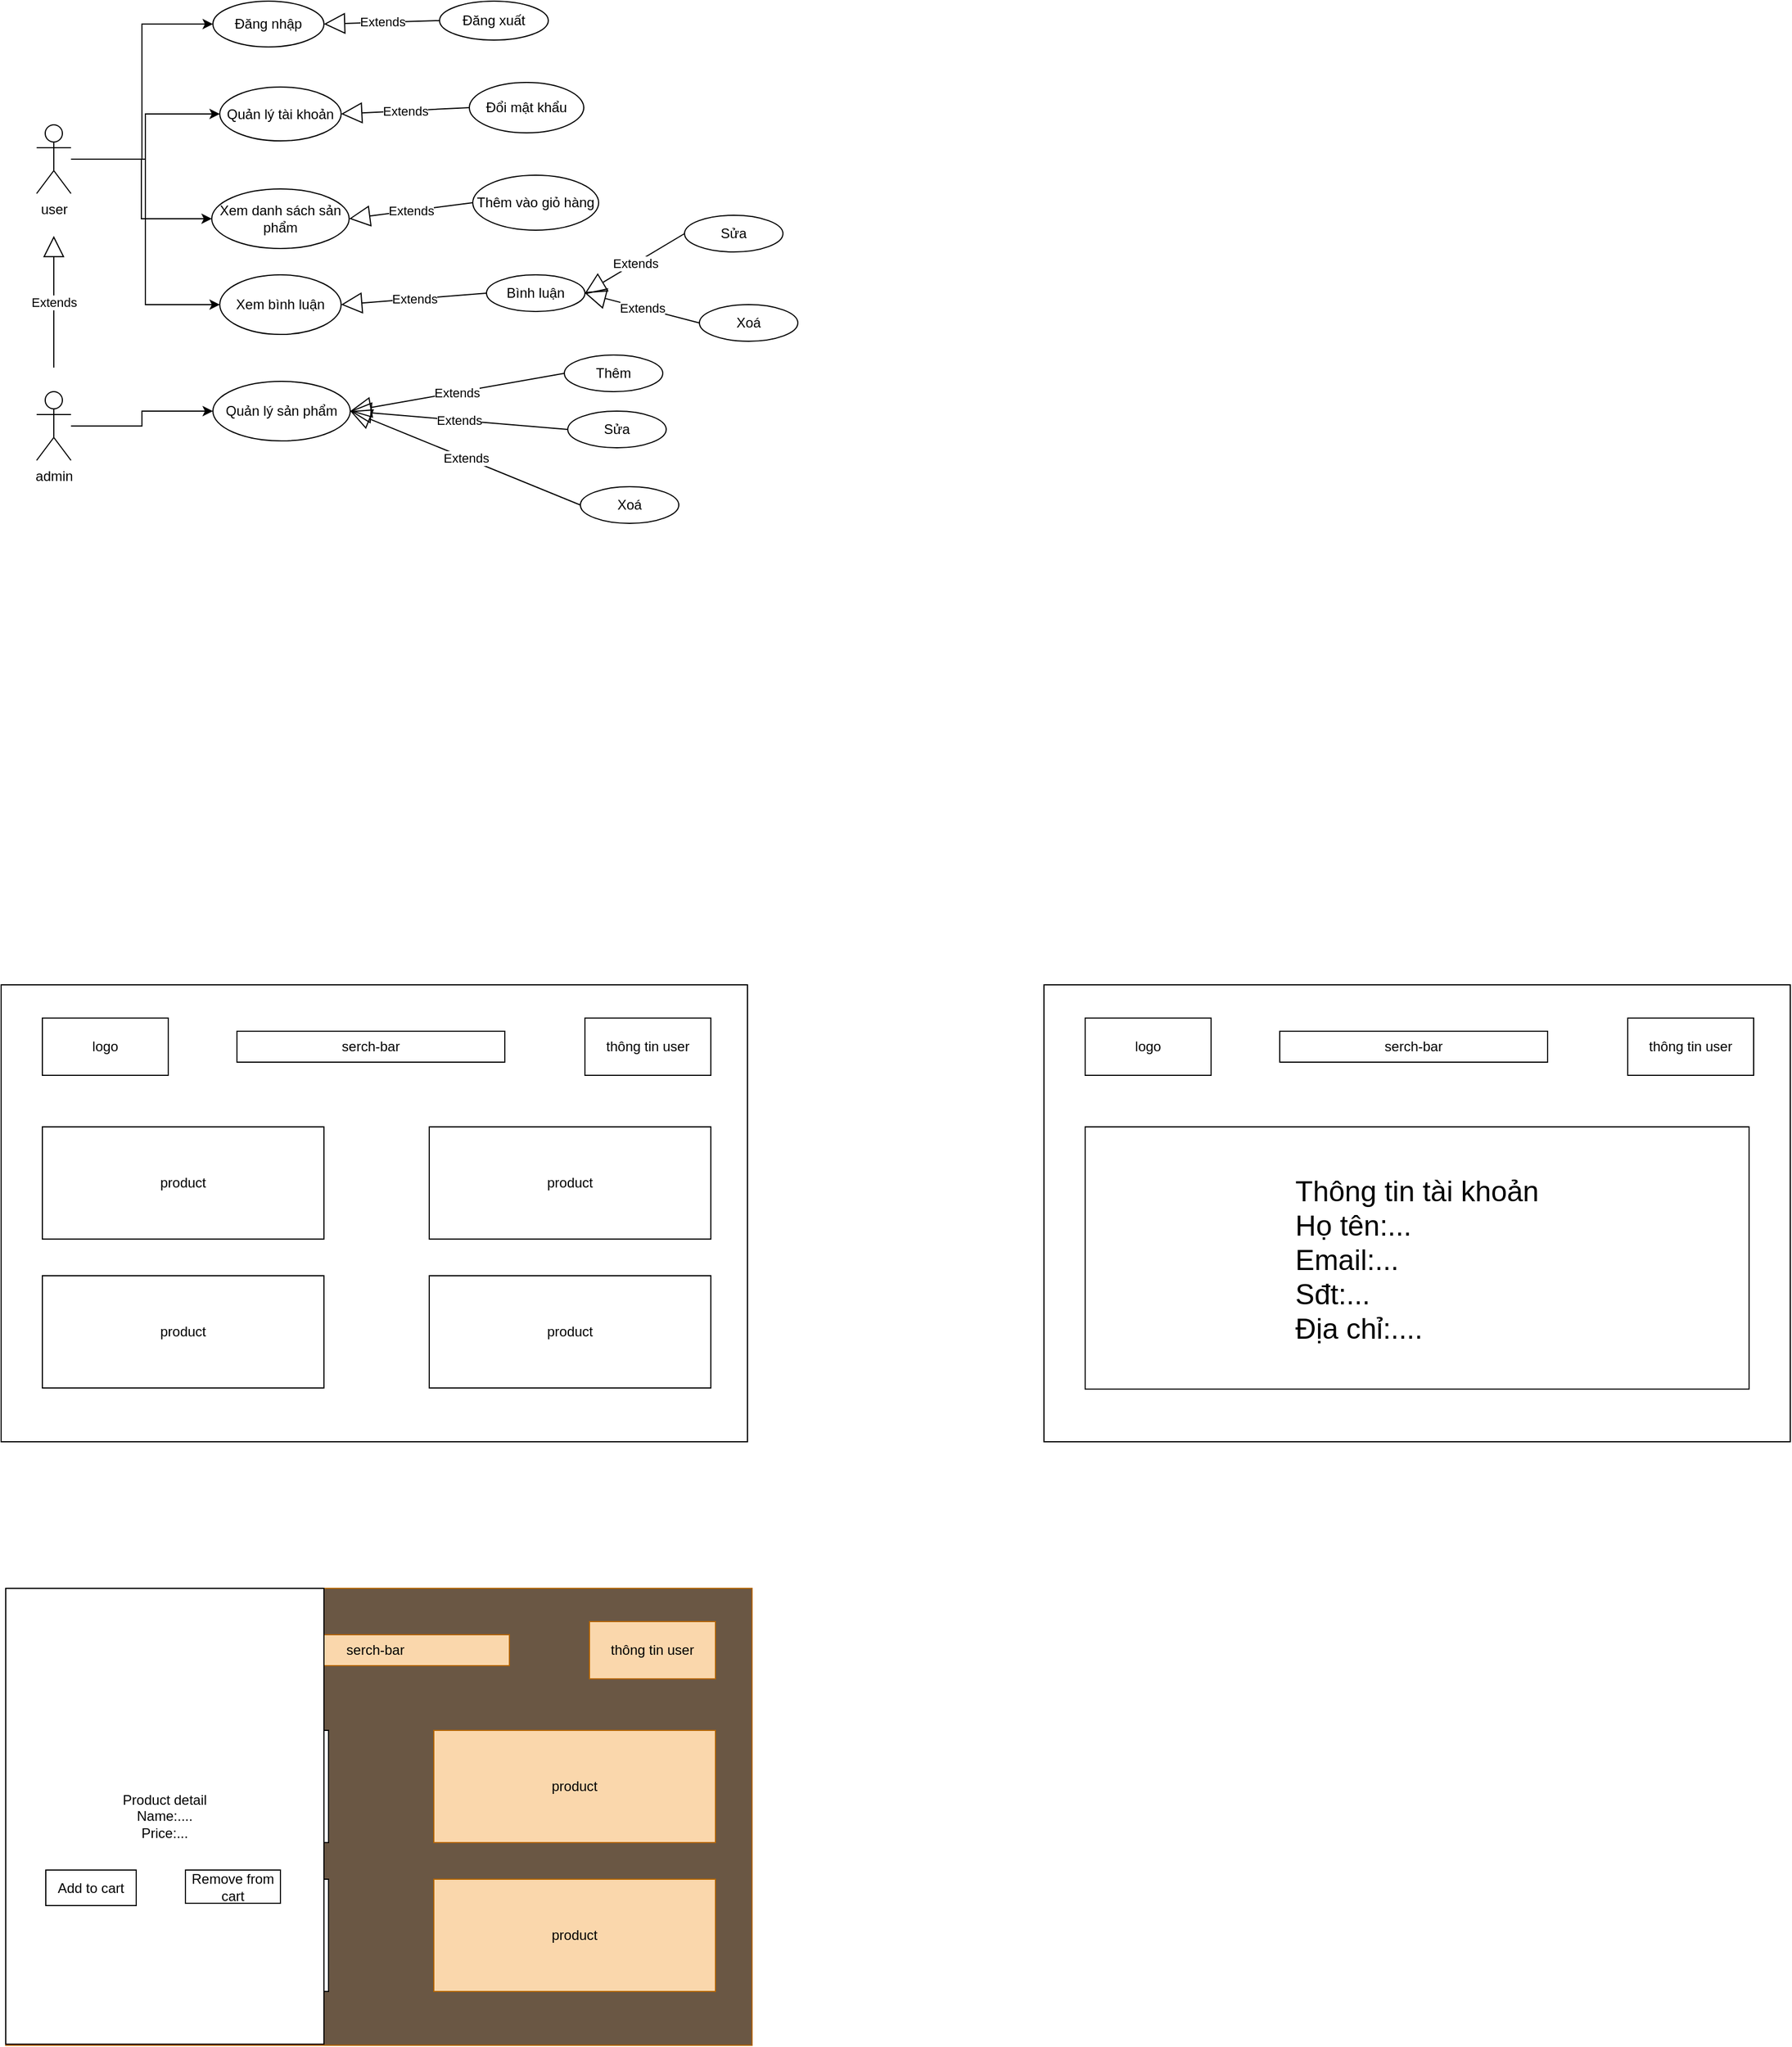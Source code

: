 <mxfile version="21.6.1" type="device">
  <diagram name="Page-1" id="V-QRVLi6KZcERx1S7Txg">
    <mxGraphModel dx="942" dy="566" grid="0" gridSize="10" guides="1" tooltips="1" connect="1" arrows="1" fold="1" page="1" pageScale="1" pageWidth="2339" pageHeight="3300" background="#ffffff" math="0" shadow="0">
      <root>
        <mxCell id="0" />
        <mxCell id="1" parent="0" />
        <mxCell id="zffKU4xffesFOVBArBz9-35" style="edgeStyle=orthogonalEdgeStyle;rounded=0;orthogonalLoop=1;jettySize=auto;html=1;entryX=0;entryY=0.5;entryDx=0;entryDy=0;" edge="1" parent="1" source="zffKU4xffesFOVBArBz9-1" target="zffKU4xffesFOVBArBz9-10">
          <mxGeometry relative="1" as="geometry" />
        </mxCell>
        <mxCell id="zffKU4xffesFOVBArBz9-36" style="edgeStyle=orthogonalEdgeStyle;rounded=0;orthogonalLoop=1;jettySize=auto;html=1;" edge="1" parent="1" source="zffKU4xffesFOVBArBz9-1" target="zffKU4xffesFOVBArBz9-12">
          <mxGeometry relative="1" as="geometry" />
        </mxCell>
        <mxCell id="zffKU4xffesFOVBArBz9-37" style="edgeStyle=orthogonalEdgeStyle;rounded=0;orthogonalLoop=1;jettySize=auto;html=1;entryX=0;entryY=0.5;entryDx=0;entryDy=0;" edge="1" parent="1" source="zffKU4xffesFOVBArBz9-1" target="zffKU4xffesFOVBArBz9-13">
          <mxGeometry relative="1" as="geometry" />
        </mxCell>
        <mxCell id="zffKU4xffesFOVBArBz9-38" style="edgeStyle=orthogonalEdgeStyle;rounded=0;orthogonalLoop=1;jettySize=auto;html=1;entryX=0;entryY=0.5;entryDx=0;entryDy=0;" edge="1" parent="1" source="zffKU4xffesFOVBArBz9-1" target="zffKU4xffesFOVBArBz9-16">
          <mxGeometry relative="1" as="geometry" />
        </mxCell>
        <mxCell id="zffKU4xffesFOVBArBz9-1" value="user" style="shape=umlActor;verticalLabelPosition=bottom;verticalAlign=top;html=1;outlineConnect=0;" vertex="1" parent="1">
          <mxGeometry x="173" y="197" width="30" height="60" as="geometry" />
        </mxCell>
        <mxCell id="zffKU4xffesFOVBArBz9-39" style="edgeStyle=orthogonalEdgeStyle;rounded=0;orthogonalLoop=1;jettySize=auto;html=1;entryX=0;entryY=0.5;entryDx=0;entryDy=0;" edge="1" parent="1" source="zffKU4xffesFOVBArBz9-2" target="zffKU4xffesFOVBArBz9-21">
          <mxGeometry relative="1" as="geometry" />
        </mxCell>
        <mxCell id="zffKU4xffesFOVBArBz9-2" value="admin" style="shape=umlActor;verticalLabelPosition=bottom;verticalAlign=top;html=1;outlineConnect=0;" vertex="1" parent="1">
          <mxGeometry x="173" y="430" width="30" height="60" as="geometry" />
        </mxCell>
        <mxCell id="zffKU4xffesFOVBArBz9-9" value="Extends" style="endArrow=block;endSize=16;endFill=0;html=1;rounded=0;" edge="1" parent="1">
          <mxGeometry width="160" relative="1" as="geometry">
            <mxPoint x="188" y="409" as="sourcePoint" />
            <mxPoint x="188" y="294" as="targetPoint" />
          </mxGeometry>
        </mxCell>
        <mxCell id="zffKU4xffesFOVBArBz9-10" value="Đăng nhập" style="ellipse;whiteSpace=wrap;html=1;" vertex="1" parent="1">
          <mxGeometry x="327" y="89" width="97" height="40" as="geometry" />
        </mxCell>
        <mxCell id="zffKU4xffesFOVBArBz9-11" value="Đăng xuất" style="ellipse;whiteSpace=wrap;html=1;" vertex="1" parent="1">
          <mxGeometry x="525" y="89" width="95" height="34" as="geometry" />
        </mxCell>
        <mxCell id="zffKU4xffesFOVBArBz9-12" value="Quản lý tài khoản" style="ellipse;whiteSpace=wrap;html=1;" vertex="1" parent="1">
          <mxGeometry x="333" y="164" width="106" height="47" as="geometry" />
        </mxCell>
        <mxCell id="zffKU4xffesFOVBArBz9-13" value="Xem danh sách sản phẩm" style="ellipse;whiteSpace=wrap;html=1;" vertex="1" parent="1">
          <mxGeometry x="326" y="253" width="120" height="52" as="geometry" />
        </mxCell>
        <mxCell id="zffKU4xffesFOVBArBz9-14" value="Đổi mật khẩu" style="ellipse;whiteSpace=wrap;html=1;" vertex="1" parent="1">
          <mxGeometry x="551" y="160" width="100" height="44" as="geometry" />
        </mxCell>
        <mxCell id="zffKU4xffesFOVBArBz9-15" value="Thêm vào giỏ hàng" style="ellipse;whiteSpace=wrap;html=1;" vertex="1" parent="1">
          <mxGeometry x="554" y="241" width="110" height="48" as="geometry" />
        </mxCell>
        <mxCell id="zffKU4xffesFOVBArBz9-16" value="Xem bình luận" style="ellipse;whiteSpace=wrap;html=1;" vertex="1" parent="1">
          <mxGeometry x="333" y="328" width="106" height="52" as="geometry" />
        </mxCell>
        <mxCell id="zffKU4xffesFOVBArBz9-17" value="Bình luận" style="ellipse;whiteSpace=wrap;html=1;" vertex="1" parent="1">
          <mxGeometry x="566" y="328" width="86" height="32" as="geometry" />
        </mxCell>
        <mxCell id="zffKU4xffesFOVBArBz9-18" value="Xoá" style="ellipse;whiteSpace=wrap;html=1;" vertex="1" parent="1">
          <mxGeometry x="752" y="354" width="86" height="32" as="geometry" />
        </mxCell>
        <mxCell id="zffKU4xffesFOVBArBz9-19" value="Sửa" style="ellipse;whiteSpace=wrap;html=1;" vertex="1" parent="1">
          <mxGeometry x="739" y="276" width="86" height="32" as="geometry" />
        </mxCell>
        <mxCell id="zffKU4xffesFOVBArBz9-21" value="Quản lý sản phẩm" style="ellipse;whiteSpace=wrap;html=1;" vertex="1" parent="1">
          <mxGeometry x="327" y="421" width="120" height="52" as="geometry" />
        </mxCell>
        <mxCell id="zffKU4xffesFOVBArBz9-22" value="Thêm" style="ellipse;whiteSpace=wrap;html=1;" vertex="1" parent="1">
          <mxGeometry x="634" y="398" width="86" height="32" as="geometry" />
        </mxCell>
        <mxCell id="zffKU4xffesFOVBArBz9-23" value="Sửa" style="ellipse;whiteSpace=wrap;html=1;" vertex="1" parent="1">
          <mxGeometry x="637" y="447" width="86" height="32" as="geometry" />
        </mxCell>
        <mxCell id="zffKU4xffesFOVBArBz9-24" value="Xoá" style="ellipse;whiteSpace=wrap;html=1;" vertex="1" parent="1">
          <mxGeometry x="648" y="513" width="86" height="32" as="geometry" />
        </mxCell>
        <mxCell id="zffKU4xffesFOVBArBz9-25" value="Extends" style="endArrow=block;endSize=16;endFill=0;html=1;rounded=0;entryX=1;entryY=0.5;entryDx=0;entryDy=0;exitX=0;exitY=0.5;exitDx=0;exitDy=0;" edge="1" parent="1" source="zffKU4xffesFOVBArBz9-11" target="zffKU4xffesFOVBArBz9-10">
          <mxGeometry width="160" relative="1" as="geometry">
            <mxPoint x="466" y="220" as="sourcePoint" />
            <mxPoint x="626" y="220" as="targetPoint" />
          </mxGeometry>
        </mxCell>
        <mxCell id="zffKU4xffesFOVBArBz9-26" value="Extends" style="endArrow=block;endSize=16;endFill=0;html=1;rounded=0;entryX=1;entryY=0.5;entryDx=0;entryDy=0;exitX=0;exitY=0.5;exitDx=0;exitDy=0;" edge="1" parent="1" source="zffKU4xffesFOVBArBz9-14" target="zffKU4xffesFOVBArBz9-12">
          <mxGeometry width="160" relative="1" as="geometry">
            <mxPoint x="505" y="114" as="sourcePoint" />
            <mxPoint x="434" y="119" as="targetPoint" />
          </mxGeometry>
        </mxCell>
        <mxCell id="zffKU4xffesFOVBArBz9-27" value="Extends" style="endArrow=block;endSize=16;endFill=0;html=1;rounded=0;entryX=1;entryY=0.5;entryDx=0;entryDy=0;exitX=0;exitY=0.5;exitDx=0;exitDy=0;" edge="1" parent="1" source="zffKU4xffesFOVBArBz9-15" target="zffKU4xffesFOVBArBz9-13">
          <mxGeometry width="160" relative="1" as="geometry">
            <mxPoint x="561" y="192" as="sourcePoint" />
            <mxPoint x="449" y="198" as="targetPoint" />
          </mxGeometry>
        </mxCell>
        <mxCell id="zffKU4xffesFOVBArBz9-28" value="Extends" style="endArrow=block;endSize=16;endFill=0;html=1;rounded=0;entryX=1;entryY=0.5;entryDx=0;entryDy=0;exitX=0;exitY=0.5;exitDx=0;exitDy=0;" edge="1" parent="1" source="zffKU4xffesFOVBArBz9-17" target="zffKU4xffesFOVBArBz9-16">
          <mxGeometry width="160" relative="1" as="geometry">
            <mxPoint x="564" y="275" as="sourcePoint" />
            <mxPoint x="456" y="289" as="targetPoint" />
          </mxGeometry>
        </mxCell>
        <mxCell id="zffKU4xffesFOVBArBz9-29" value="Extends" style="endArrow=block;endSize=16;endFill=0;html=1;rounded=0;entryX=1;entryY=0.5;entryDx=0;entryDy=0;exitX=0;exitY=0.5;exitDx=0;exitDy=0;" edge="1" parent="1" source="zffKU4xffesFOVBArBz9-19" target="zffKU4xffesFOVBArBz9-17">
          <mxGeometry width="160" relative="1" as="geometry">
            <mxPoint x="533" y="354" as="sourcePoint" />
            <mxPoint x="449" y="364" as="targetPoint" />
          </mxGeometry>
        </mxCell>
        <mxCell id="zffKU4xffesFOVBArBz9-30" value="Extends" style="endArrow=block;endSize=16;endFill=0;html=1;rounded=0;entryX=1;entryY=0.5;entryDx=0;entryDy=0;exitX=0;exitY=0.5;exitDx=0;exitDy=0;" edge="1" parent="1" source="zffKU4xffesFOVBArBz9-18" target="zffKU4xffesFOVBArBz9-17">
          <mxGeometry width="160" relative="1" as="geometry">
            <mxPoint x="729" y="317" as="sourcePoint" />
            <mxPoint x="619" y="354" as="targetPoint" />
          </mxGeometry>
        </mxCell>
        <mxCell id="zffKU4xffesFOVBArBz9-31" value="Extends" style="endArrow=block;endSize=16;endFill=0;html=1;rounded=0;entryX=1;entryY=0.5;entryDx=0;entryDy=0;exitX=0;exitY=0.5;exitDx=0;exitDy=0;" edge="1" parent="1" source="zffKU4xffesFOVBArBz9-22" target="zffKU4xffesFOVBArBz9-21">
          <mxGeometry width="160" relative="1" as="geometry">
            <mxPoint x="576" y="354" as="sourcePoint" />
            <mxPoint x="449" y="364" as="targetPoint" />
          </mxGeometry>
        </mxCell>
        <mxCell id="zffKU4xffesFOVBArBz9-32" value="Extends" style="endArrow=block;endSize=16;endFill=0;html=1;rounded=0;exitX=0;exitY=0.5;exitDx=0;exitDy=0;" edge="1" parent="1" source="zffKU4xffesFOVBArBz9-23">
          <mxGeometry width="160" relative="1" as="geometry">
            <mxPoint x="644" y="424" as="sourcePoint" />
            <mxPoint x="447" y="447" as="targetPoint" />
          </mxGeometry>
        </mxCell>
        <mxCell id="zffKU4xffesFOVBArBz9-33" value="Extends" style="endArrow=block;endSize=16;endFill=0;html=1;rounded=0;entryX=1;entryY=0.5;entryDx=0;entryDy=0;exitX=0;exitY=0.5;exitDx=0;exitDy=0;" edge="1" parent="1" source="zffKU4xffesFOVBArBz9-24" target="zffKU4xffesFOVBArBz9-21">
          <mxGeometry width="160" relative="1" as="geometry">
            <mxPoint x="654" y="434" as="sourcePoint" />
            <mxPoint x="467" y="467" as="targetPoint" />
          </mxGeometry>
        </mxCell>
        <mxCell id="zffKU4xffesFOVBArBz9-40" value="" style="html=1;whiteSpace=wrap;" vertex="1" parent="1">
          <mxGeometry x="142" y="948" width="652" height="399" as="geometry" />
        </mxCell>
        <mxCell id="zffKU4xffesFOVBArBz9-41" value="logo" style="html=1;whiteSpace=wrap;" vertex="1" parent="1">
          <mxGeometry x="178" y="977" width="110" height="50" as="geometry" />
        </mxCell>
        <mxCell id="zffKU4xffesFOVBArBz9-42" value="serch-bar" style="html=1;whiteSpace=wrap;" vertex="1" parent="1">
          <mxGeometry x="348" y="988.5" width="234" height="27" as="geometry" />
        </mxCell>
        <mxCell id="zffKU4xffesFOVBArBz9-43" value="thông tin user" style="html=1;whiteSpace=wrap;" vertex="1" parent="1">
          <mxGeometry x="652" y="977" width="110" height="50" as="geometry" />
        </mxCell>
        <mxCell id="zffKU4xffesFOVBArBz9-46" value="product" style="html=1;whiteSpace=wrap;" vertex="1" parent="1">
          <mxGeometry x="178" y="1072" width="246" height="98" as="geometry" />
        </mxCell>
        <mxCell id="zffKU4xffesFOVBArBz9-53" value="product" style="html=1;whiteSpace=wrap;" vertex="1" parent="1">
          <mxGeometry x="516" y="1072" width="246" height="98" as="geometry" />
        </mxCell>
        <mxCell id="zffKU4xffesFOVBArBz9-54" value="product" style="html=1;whiteSpace=wrap;" vertex="1" parent="1">
          <mxGeometry x="178" y="1202" width="246" height="98" as="geometry" />
        </mxCell>
        <mxCell id="zffKU4xffesFOVBArBz9-55" value="product" style="html=1;whiteSpace=wrap;" vertex="1" parent="1">
          <mxGeometry x="516" y="1202" width="246" height="98" as="geometry" />
        </mxCell>
        <mxCell id="zffKU4xffesFOVBArBz9-65" value="" style="html=1;whiteSpace=wrap;" vertex="1" parent="1">
          <mxGeometry x="1053" y="948" width="652" height="399" as="geometry" />
        </mxCell>
        <mxCell id="zffKU4xffesFOVBArBz9-66" value="logo" style="html=1;whiteSpace=wrap;" vertex="1" parent="1">
          <mxGeometry x="1089" y="977" width="110" height="50" as="geometry" />
        </mxCell>
        <mxCell id="zffKU4xffesFOVBArBz9-67" value="serch-bar" style="html=1;whiteSpace=wrap;" vertex="1" parent="1">
          <mxGeometry x="1259" y="988.5" width="234" height="27" as="geometry" />
        </mxCell>
        <mxCell id="zffKU4xffesFOVBArBz9-68" value="thông tin user" style="html=1;whiteSpace=wrap;" vertex="1" parent="1">
          <mxGeometry x="1563" y="977" width="110" height="50" as="geometry" />
        </mxCell>
        <mxCell id="zffKU4xffesFOVBArBz9-69" value="&lt;font style=&quot;font-size: 25px;&quot;&gt;Thông tin tài khoản&lt;br&gt;&lt;div style=&quot;text-align: left;&quot;&gt;&lt;span style=&quot;background-color: initial;&quot;&gt;Họ tên:...&lt;/span&gt;&lt;/div&gt;&lt;div style=&quot;text-align: left;&quot;&gt;&lt;span style=&quot;background-color: initial;&quot;&gt;Email:...&lt;/span&gt;&lt;/div&gt;&lt;div style=&quot;text-align: left;&quot;&gt;&lt;span style=&quot;background-color: initial;&quot;&gt;Sđt:...&lt;/span&gt;&lt;/div&gt;&lt;div style=&quot;text-align: left;&quot;&gt;&lt;span style=&quot;background-color: initial;&quot;&gt;Địa chỉ:....&lt;/span&gt;&lt;/div&gt;&lt;/font&gt;" style="html=1;whiteSpace=wrap;" vertex="1" parent="1">
          <mxGeometry x="1089" y="1072" width="580" height="229" as="geometry" />
        </mxCell>
        <mxCell id="zffKU4xffesFOVBArBz9-73" value="" style="html=1;whiteSpace=wrap;fillColor=#6a5744;strokeColor=#b46504;" vertex="1" parent="1">
          <mxGeometry x="146" y="1475" width="652" height="399" as="geometry" />
        </mxCell>
        <mxCell id="zffKU4xffesFOVBArBz9-74" value="logo" style="html=1;whiteSpace=wrap;" vertex="1" parent="1">
          <mxGeometry x="182" y="1504" width="110" height="50" as="geometry" />
        </mxCell>
        <mxCell id="zffKU4xffesFOVBArBz9-75" value="serch-bar" style="html=1;whiteSpace=wrap;fillColor=#fad7ac;strokeColor=#b46504;" vertex="1" parent="1">
          <mxGeometry x="352" y="1515.5" width="234" height="27" as="geometry" />
        </mxCell>
        <mxCell id="zffKU4xffesFOVBArBz9-76" value="thông tin user" style="html=1;whiteSpace=wrap;fillColor=#fad7ac;strokeColor=#b46504;" vertex="1" parent="1">
          <mxGeometry x="656" y="1504" width="110" height="50" as="geometry" />
        </mxCell>
        <mxCell id="zffKU4xffesFOVBArBz9-77" value="product" style="html=1;whiteSpace=wrap;" vertex="1" parent="1">
          <mxGeometry x="182" y="1599" width="246" height="98" as="geometry" />
        </mxCell>
        <mxCell id="zffKU4xffesFOVBArBz9-78" value="product" style="html=1;whiteSpace=wrap;fillColor=#fad7ac;strokeColor=#b46504;" vertex="1" parent="1">
          <mxGeometry x="520" y="1599" width="246" height="98" as="geometry" />
        </mxCell>
        <mxCell id="zffKU4xffesFOVBArBz9-79" value="product" style="html=1;whiteSpace=wrap;" vertex="1" parent="1">
          <mxGeometry x="182" y="1729" width="246" height="98" as="geometry" />
        </mxCell>
        <mxCell id="zffKU4xffesFOVBArBz9-80" value="product" style="html=1;whiteSpace=wrap;fillColor=#fad7ac;strokeColor=#b46504;" vertex="1" parent="1">
          <mxGeometry x="520" y="1729" width="246" height="98" as="geometry" />
        </mxCell>
        <mxCell id="zffKU4xffesFOVBArBz9-81" value="Product detail&lt;br&gt;Name:....&lt;br&gt;Price:..." style="html=1;whiteSpace=wrap;" vertex="1" parent="1">
          <mxGeometry x="146" y="1475" width="278" height="398" as="geometry" />
        </mxCell>
        <mxCell id="zffKU4xffesFOVBArBz9-82" value="Add to cart" style="html=1;whiteSpace=wrap;" vertex="1" parent="1">
          <mxGeometry x="181" y="1721" width="79" height="31" as="geometry" />
        </mxCell>
        <mxCell id="zffKU4xffesFOVBArBz9-83" value="Remove from cart" style="html=1;whiteSpace=wrap;" vertex="1" parent="1">
          <mxGeometry x="303" y="1721" width="83" height="29" as="geometry" />
        </mxCell>
      </root>
    </mxGraphModel>
  </diagram>
</mxfile>
